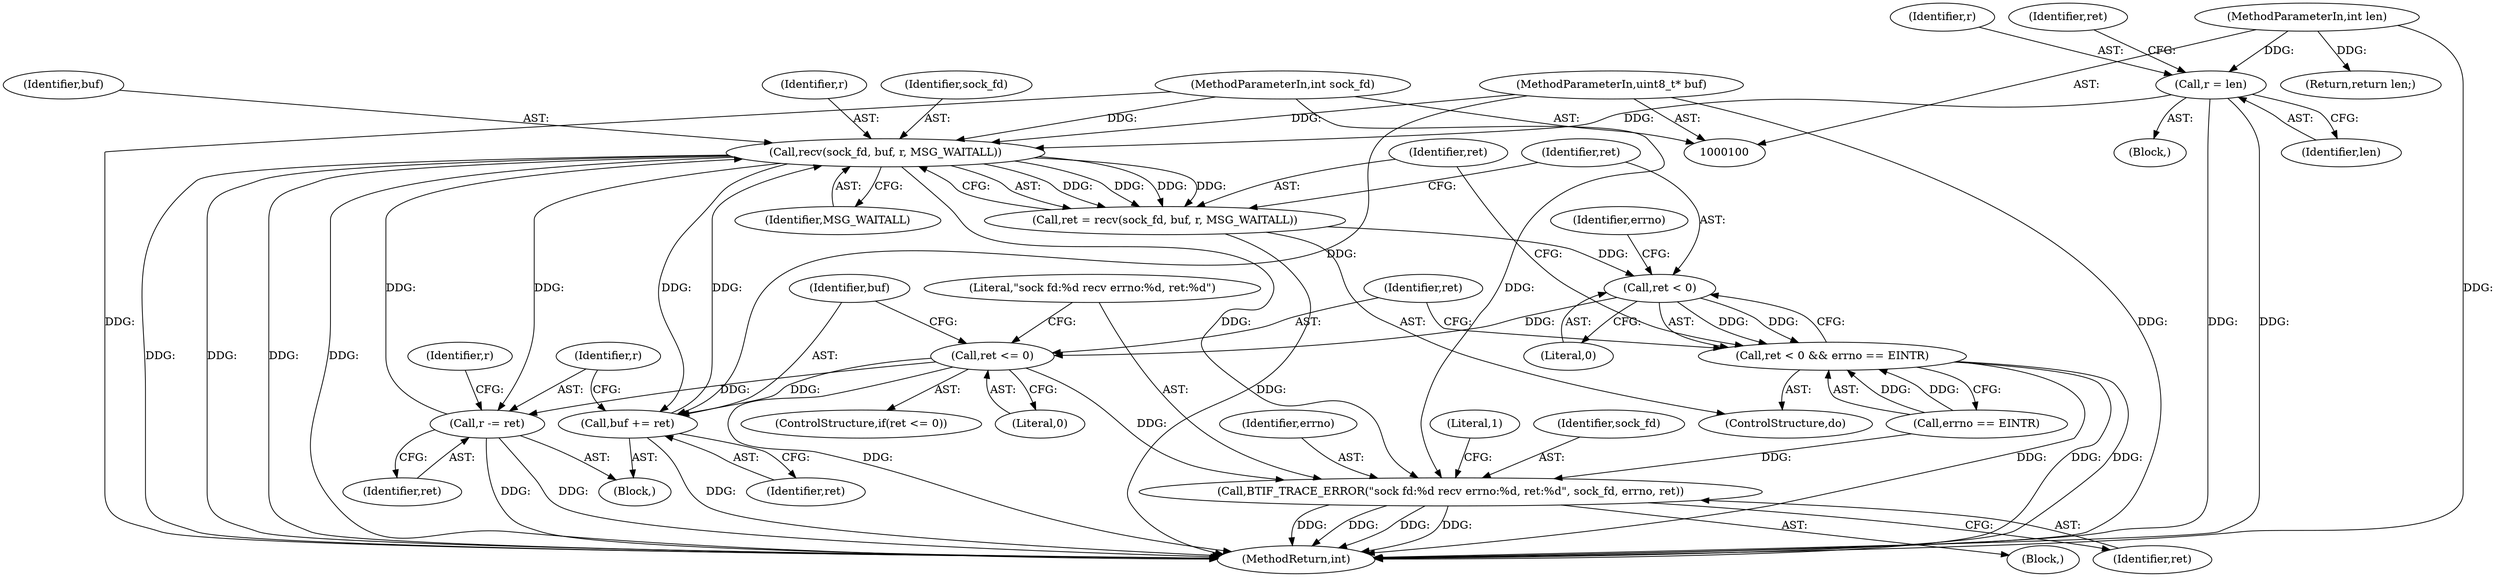 digraph "1_Android_472271b153c5dc53c28beac55480a8d8434b2d5c_45@API" {
"1000120" [label="(Call,recv(sock_fd, buf, r, MSG_WAITALL))"];
"1000101" [label="(MethodParameterIn,int sock_fd)"];
"1000145" [label="(Call,buf += ret)"];
"1000133" [label="(Call,ret <= 0)"];
"1000126" [label="(Call,ret < 0)"];
"1000118" [label="(Call,ret = recv(sock_fd, buf, r, MSG_WAITALL))"];
"1000120" [label="(Call,recv(sock_fd, buf, r, MSG_WAITALL))"];
"1000102" [label="(MethodParameterIn,uint8_t* buf)"];
"1000106" [label="(Call,r = len)"];
"1000103" [label="(MethodParameterIn,int len)"];
"1000148" [label="(Call,r -= ret)"];
"1000125" [label="(Call,ret < 0 && errno == EINTR)"];
"1000137" [label="(Call,BTIF_TRACE_ERROR(\"sock fd:%d recv errno:%d, ret:%d\", sock_fd, errno, ret))"];
"1000116" [label="(Block,)"];
"1000133" [label="(Call,ret <= 0)"];
"1000124" [label="(Identifier,MSG_WAITALL)"];
"1000137" [label="(Call,BTIF_TRACE_ERROR(\"sock fd:%d recv errno:%d, ret:%d\", sock_fd, errno, ret))"];
"1000128" [label="(Literal,0)"];
"1000150" [label="(Identifier,ret)"];
"1000141" [label="(Identifier,ret)"];
"1000134" [label="(Identifier,ret)"];
"1000118" [label="(Call,ret = recv(sock_fd, buf, r, MSG_WAITALL))"];
"1000123" [label="(Identifier,r)"];
"1000125" [label="(Call,ret < 0 && errno == EINTR)"];
"1000115" [label="(Identifier,r)"];
"1000119" [label="(Identifier,ret)"];
"1000120" [label="(Call,recv(sock_fd, buf, r, MSG_WAITALL))"];
"1000140" [label="(Identifier,errno)"];
"1000145" [label="(Call,buf += ret)"];
"1000129" [label="(Call,errno == EINTR)"];
"1000138" [label="(Literal,\"sock fd:%d recv errno:%d, ret:%d\")"];
"1000127" [label="(Identifier,ret)"];
"1000108" [label="(Identifier,len)"];
"1000126" [label="(Call,ret < 0)"];
"1000130" [label="(Identifier,errno)"];
"1000144" [label="(Literal,1)"];
"1000117" [label="(ControlStructure,do)"];
"1000107" [label="(Identifier,r)"];
"1000135" [label="(Literal,0)"];
"1000103" [label="(MethodParameterIn,int len)"];
"1000146" [label="(Identifier,buf)"];
"1000121" [label="(Identifier,sock_fd)"];
"1000106" [label="(Call,r = len)"];
"1000111" [label="(Identifier,ret)"];
"1000101" [label="(MethodParameterIn,int sock_fd)"];
"1000139" [label="(Identifier,sock_fd)"];
"1000148" [label="(Call,r -= ret)"];
"1000102" [label="(MethodParameterIn,uint8_t* buf)"];
"1000153" [label="(MethodReturn,int)"];
"1000149" [label="(Identifier,r)"];
"1000132" [label="(ControlStructure,if(ret <= 0))"];
"1000122" [label="(Identifier,buf)"];
"1000147" [label="(Identifier,ret)"];
"1000104" [label="(Block,)"];
"1000151" [label="(Return,return len;)"];
"1000136" [label="(Block,)"];
"1000120" -> "1000118"  [label="AST: "];
"1000120" -> "1000124"  [label="CFG: "];
"1000121" -> "1000120"  [label="AST: "];
"1000122" -> "1000120"  [label="AST: "];
"1000123" -> "1000120"  [label="AST: "];
"1000124" -> "1000120"  [label="AST: "];
"1000118" -> "1000120"  [label="CFG: "];
"1000120" -> "1000153"  [label="DDG: "];
"1000120" -> "1000153"  [label="DDG: "];
"1000120" -> "1000153"  [label="DDG: "];
"1000120" -> "1000153"  [label="DDG: "];
"1000120" -> "1000118"  [label="DDG: "];
"1000120" -> "1000118"  [label="DDG: "];
"1000120" -> "1000118"  [label="DDG: "];
"1000120" -> "1000118"  [label="DDG: "];
"1000101" -> "1000120"  [label="DDG: "];
"1000145" -> "1000120"  [label="DDG: "];
"1000102" -> "1000120"  [label="DDG: "];
"1000106" -> "1000120"  [label="DDG: "];
"1000148" -> "1000120"  [label="DDG: "];
"1000120" -> "1000137"  [label="DDG: "];
"1000120" -> "1000145"  [label="DDG: "];
"1000120" -> "1000148"  [label="DDG: "];
"1000101" -> "1000100"  [label="AST: "];
"1000101" -> "1000153"  [label="DDG: "];
"1000101" -> "1000137"  [label="DDG: "];
"1000145" -> "1000116"  [label="AST: "];
"1000145" -> "1000147"  [label="CFG: "];
"1000146" -> "1000145"  [label="AST: "];
"1000147" -> "1000145"  [label="AST: "];
"1000149" -> "1000145"  [label="CFG: "];
"1000145" -> "1000153"  [label="DDG: "];
"1000133" -> "1000145"  [label="DDG: "];
"1000102" -> "1000145"  [label="DDG: "];
"1000133" -> "1000132"  [label="AST: "];
"1000133" -> "1000135"  [label="CFG: "];
"1000134" -> "1000133"  [label="AST: "];
"1000135" -> "1000133"  [label="AST: "];
"1000138" -> "1000133"  [label="CFG: "];
"1000146" -> "1000133"  [label="CFG: "];
"1000133" -> "1000153"  [label="DDG: "];
"1000126" -> "1000133"  [label="DDG: "];
"1000133" -> "1000137"  [label="DDG: "];
"1000133" -> "1000148"  [label="DDG: "];
"1000126" -> "1000125"  [label="AST: "];
"1000126" -> "1000128"  [label="CFG: "];
"1000127" -> "1000126"  [label="AST: "];
"1000128" -> "1000126"  [label="AST: "];
"1000130" -> "1000126"  [label="CFG: "];
"1000125" -> "1000126"  [label="CFG: "];
"1000126" -> "1000125"  [label="DDG: "];
"1000126" -> "1000125"  [label="DDG: "];
"1000118" -> "1000126"  [label="DDG: "];
"1000118" -> "1000117"  [label="AST: "];
"1000119" -> "1000118"  [label="AST: "];
"1000127" -> "1000118"  [label="CFG: "];
"1000118" -> "1000153"  [label="DDG: "];
"1000102" -> "1000100"  [label="AST: "];
"1000102" -> "1000153"  [label="DDG: "];
"1000106" -> "1000104"  [label="AST: "];
"1000106" -> "1000108"  [label="CFG: "];
"1000107" -> "1000106"  [label="AST: "];
"1000108" -> "1000106"  [label="AST: "];
"1000111" -> "1000106"  [label="CFG: "];
"1000106" -> "1000153"  [label="DDG: "];
"1000106" -> "1000153"  [label="DDG: "];
"1000103" -> "1000106"  [label="DDG: "];
"1000103" -> "1000100"  [label="AST: "];
"1000103" -> "1000153"  [label="DDG: "];
"1000103" -> "1000151"  [label="DDG: "];
"1000148" -> "1000116"  [label="AST: "];
"1000148" -> "1000150"  [label="CFG: "];
"1000149" -> "1000148"  [label="AST: "];
"1000150" -> "1000148"  [label="AST: "];
"1000115" -> "1000148"  [label="CFG: "];
"1000148" -> "1000153"  [label="DDG: "];
"1000148" -> "1000153"  [label="DDG: "];
"1000125" -> "1000117"  [label="AST: "];
"1000125" -> "1000129"  [label="CFG: "];
"1000129" -> "1000125"  [label="AST: "];
"1000119" -> "1000125"  [label="CFG: "];
"1000134" -> "1000125"  [label="CFG: "];
"1000125" -> "1000153"  [label="DDG: "];
"1000125" -> "1000153"  [label="DDG: "];
"1000125" -> "1000153"  [label="DDG: "];
"1000129" -> "1000125"  [label="DDG: "];
"1000129" -> "1000125"  [label="DDG: "];
"1000137" -> "1000136"  [label="AST: "];
"1000137" -> "1000141"  [label="CFG: "];
"1000138" -> "1000137"  [label="AST: "];
"1000139" -> "1000137"  [label="AST: "];
"1000140" -> "1000137"  [label="AST: "];
"1000141" -> "1000137"  [label="AST: "];
"1000144" -> "1000137"  [label="CFG: "];
"1000137" -> "1000153"  [label="DDG: "];
"1000137" -> "1000153"  [label="DDG: "];
"1000137" -> "1000153"  [label="DDG: "];
"1000137" -> "1000153"  [label="DDG: "];
"1000129" -> "1000137"  [label="DDG: "];
}
